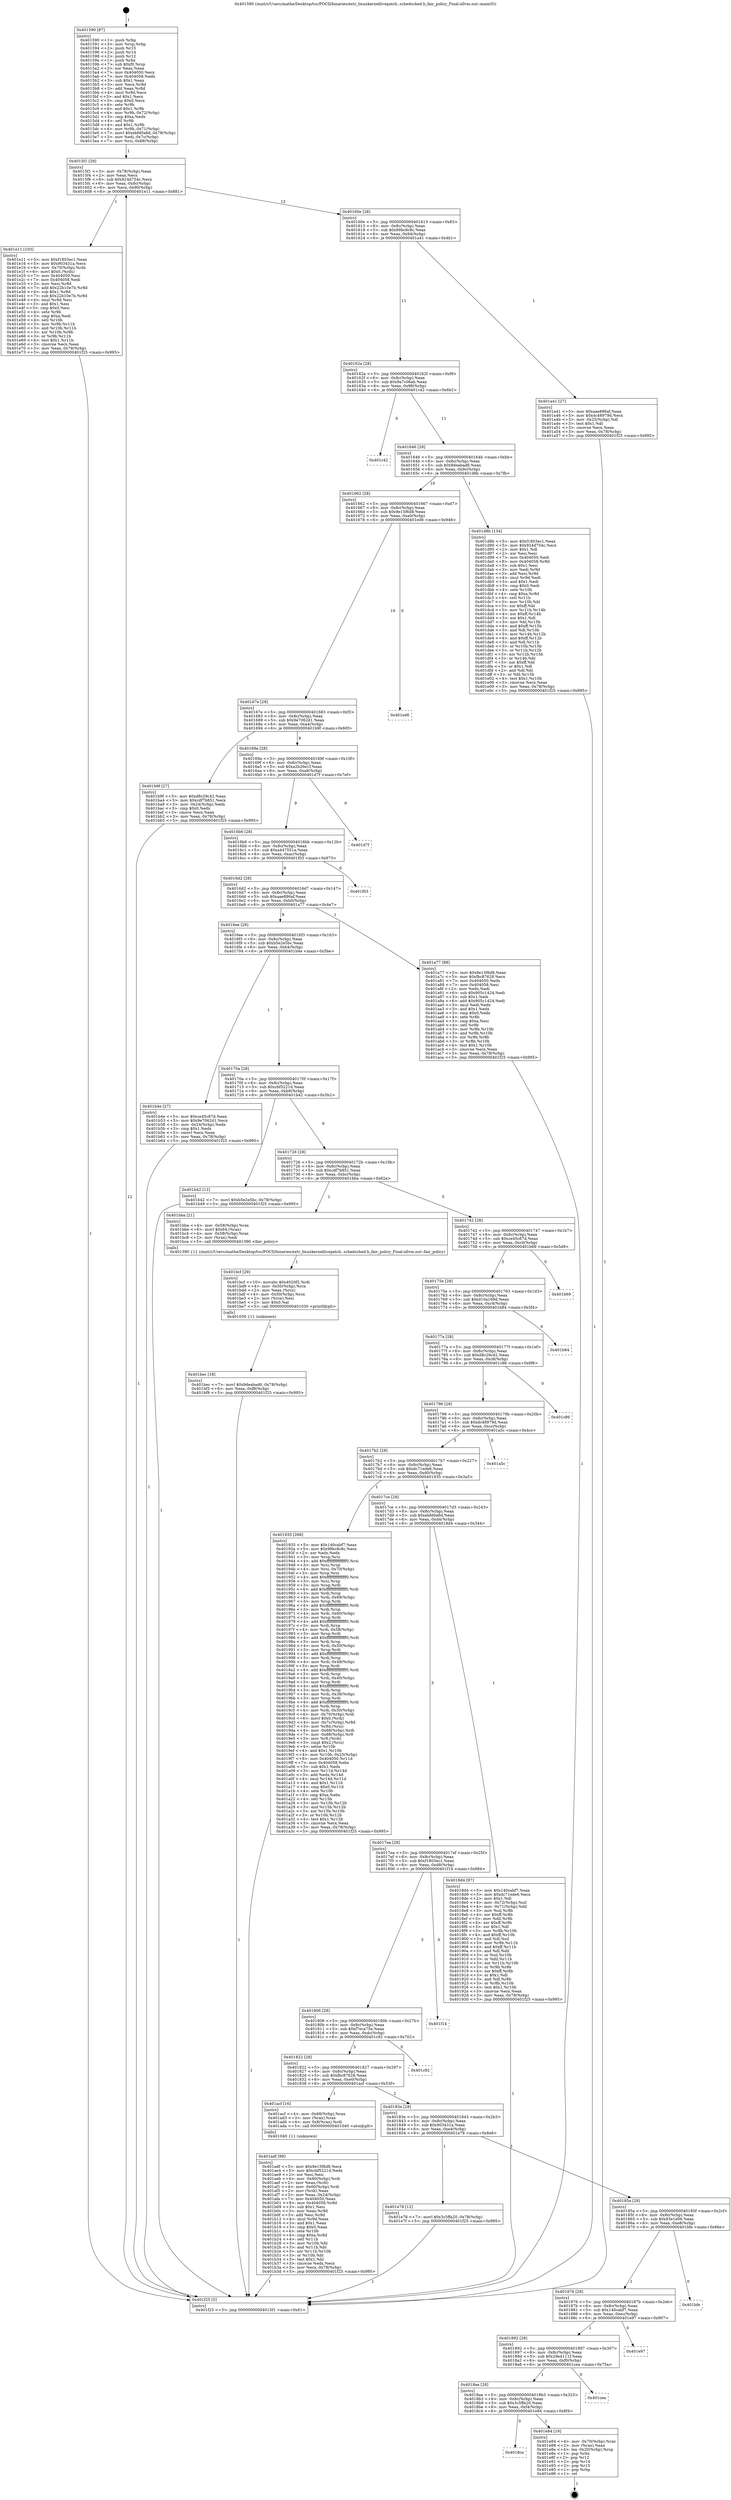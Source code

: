 digraph "0x401590" {
  label = "0x401590 (/mnt/c/Users/mathe/Desktop/tcc/POCII/binaries/extr_linuxkernellivepatch..schedsched.h_fair_policy_Final-ollvm.out::main(0))"
  labelloc = "t"
  node[shape=record]

  Entry [label="",width=0.3,height=0.3,shape=circle,fillcolor=black,style=filled]
  "0x4015f1" [label="{
     0x4015f1 [29]\l
     | [instrs]\l
     &nbsp;&nbsp;0x4015f1 \<+3\>: mov -0x78(%rbp),%eax\l
     &nbsp;&nbsp;0x4015f4 \<+2\>: mov %eax,%ecx\l
     &nbsp;&nbsp;0x4015f6 \<+6\>: sub $0x924d754c,%ecx\l
     &nbsp;&nbsp;0x4015fc \<+6\>: mov %eax,-0x8c(%rbp)\l
     &nbsp;&nbsp;0x401602 \<+6\>: mov %ecx,-0x90(%rbp)\l
     &nbsp;&nbsp;0x401608 \<+6\>: je 0000000000401e11 \<main+0x881\>\l
  }"]
  "0x401e11" [label="{
     0x401e11 [103]\l
     | [instrs]\l
     &nbsp;&nbsp;0x401e11 \<+5\>: mov $0xf1803ec1,%eax\l
     &nbsp;&nbsp;0x401e16 \<+5\>: mov $0x903431a,%ecx\l
     &nbsp;&nbsp;0x401e1b \<+4\>: mov -0x70(%rbp),%rdx\l
     &nbsp;&nbsp;0x401e1f \<+6\>: movl $0x0,(%rdx)\l
     &nbsp;&nbsp;0x401e25 \<+7\>: mov 0x404050,%esi\l
     &nbsp;&nbsp;0x401e2c \<+7\>: mov 0x404058,%edi\l
     &nbsp;&nbsp;0x401e33 \<+3\>: mov %esi,%r8d\l
     &nbsp;&nbsp;0x401e36 \<+7\>: add $0x22b10e7b,%r8d\l
     &nbsp;&nbsp;0x401e3d \<+4\>: sub $0x1,%r8d\l
     &nbsp;&nbsp;0x401e41 \<+7\>: sub $0x22b10e7b,%r8d\l
     &nbsp;&nbsp;0x401e48 \<+4\>: imul %r8d,%esi\l
     &nbsp;&nbsp;0x401e4c \<+3\>: and $0x1,%esi\l
     &nbsp;&nbsp;0x401e4f \<+3\>: cmp $0x0,%esi\l
     &nbsp;&nbsp;0x401e52 \<+4\>: sete %r9b\l
     &nbsp;&nbsp;0x401e56 \<+3\>: cmp $0xa,%edi\l
     &nbsp;&nbsp;0x401e59 \<+4\>: setl %r10b\l
     &nbsp;&nbsp;0x401e5d \<+3\>: mov %r9b,%r11b\l
     &nbsp;&nbsp;0x401e60 \<+3\>: and %r10b,%r11b\l
     &nbsp;&nbsp;0x401e63 \<+3\>: xor %r10b,%r9b\l
     &nbsp;&nbsp;0x401e66 \<+3\>: or %r9b,%r11b\l
     &nbsp;&nbsp;0x401e69 \<+4\>: test $0x1,%r11b\l
     &nbsp;&nbsp;0x401e6d \<+3\>: cmovne %ecx,%eax\l
     &nbsp;&nbsp;0x401e70 \<+3\>: mov %eax,-0x78(%rbp)\l
     &nbsp;&nbsp;0x401e73 \<+5\>: jmp 0000000000401f25 \<main+0x995\>\l
  }"]
  "0x40160e" [label="{
     0x40160e [28]\l
     | [instrs]\l
     &nbsp;&nbsp;0x40160e \<+5\>: jmp 0000000000401613 \<main+0x83\>\l
     &nbsp;&nbsp;0x401613 \<+6\>: mov -0x8c(%rbp),%eax\l
     &nbsp;&nbsp;0x401619 \<+5\>: sub $0x99bc8c8c,%eax\l
     &nbsp;&nbsp;0x40161e \<+6\>: mov %eax,-0x94(%rbp)\l
     &nbsp;&nbsp;0x401624 \<+6\>: je 0000000000401a41 \<main+0x4b1\>\l
  }"]
  Exit [label="",width=0.3,height=0.3,shape=circle,fillcolor=black,style=filled,peripheries=2]
  "0x401a41" [label="{
     0x401a41 [27]\l
     | [instrs]\l
     &nbsp;&nbsp;0x401a41 \<+5\>: mov $0xaae886af,%eax\l
     &nbsp;&nbsp;0x401a46 \<+5\>: mov $0xdc48979d,%ecx\l
     &nbsp;&nbsp;0x401a4b \<+3\>: mov -0x25(%rbp),%dl\l
     &nbsp;&nbsp;0x401a4e \<+3\>: test $0x1,%dl\l
     &nbsp;&nbsp;0x401a51 \<+3\>: cmovne %ecx,%eax\l
     &nbsp;&nbsp;0x401a54 \<+3\>: mov %eax,-0x78(%rbp)\l
     &nbsp;&nbsp;0x401a57 \<+5\>: jmp 0000000000401f25 \<main+0x995\>\l
  }"]
  "0x40162a" [label="{
     0x40162a [28]\l
     | [instrs]\l
     &nbsp;&nbsp;0x40162a \<+5\>: jmp 000000000040162f \<main+0x9f\>\l
     &nbsp;&nbsp;0x40162f \<+6\>: mov -0x8c(%rbp),%eax\l
     &nbsp;&nbsp;0x401635 \<+5\>: sub $0x9a7c06ab,%eax\l
     &nbsp;&nbsp;0x40163a \<+6\>: mov %eax,-0x98(%rbp)\l
     &nbsp;&nbsp;0x401640 \<+6\>: je 0000000000401c42 \<main+0x6b2\>\l
  }"]
  "0x4018ca" [label="{
     0x4018ca\l
  }", style=dashed]
  "0x401c42" [label="{
     0x401c42\l
  }", style=dashed]
  "0x401646" [label="{
     0x401646 [28]\l
     | [instrs]\l
     &nbsp;&nbsp;0x401646 \<+5\>: jmp 000000000040164b \<main+0xbb\>\l
     &nbsp;&nbsp;0x40164b \<+6\>: mov -0x8c(%rbp),%eax\l
     &nbsp;&nbsp;0x401651 \<+5\>: sub $0x9deabad6,%eax\l
     &nbsp;&nbsp;0x401656 \<+6\>: mov %eax,-0x9c(%rbp)\l
     &nbsp;&nbsp;0x40165c \<+6\>: je 0000000000401d8b \<main+0x7fb\>\l
  }"]
  "0x401e84" [label="{
     0x401e84 [19]\l
     | [instrs]\l
     &nbsp;&nbsp;0x401e84 \<+4\>: mov -0x70(%rbp),%rax\l
     &nbsp;&nbsp;0x401e88 \<+2\>: mov (%rax),%eax\l
     &nbsp;&nbsp;0x401e8a \<+4\>: lea -0x20(%rbp),%rsp\l
     &nbsp;&nbsp;0x401e8e \<+1\>: pop %rbx\l
     &nbsp;&nbsp;0x401e8f \<+2\>: pop %r12\l
     &nbsp;&nbsp;0x401e91 \<+2\>: pop %r14\l
     &nbsp;&nbsp;0x401e93 \<+2\>: pop %r15\l
     &nbsp;&nbsp;0x401e95 \<+1\>: pop %rbp\l
     &nbsp;&nbsp;0x401e96 \<+1\>: ret\l
  }"]
  "0x401d8b" [label="{
     0x401d8b [134]\l
     | [instrs]\l
     &nbsp;&nbsp;0x401d8b \<+5\>: mov $0xf1803ec1,%eax\l
     &nbsp;&nbsp;0x401d90 \<+5\>: mov $0x924d754c,%ecx\l
     &nbsp;&nbsp;0x401d95 \<+2\>: mov $0x1,%dl\l
     &nbsp;&nbsp;0x401d97 \<+2\>: xor %esi,%esi\l
     &nbsp;&nbsp;0x401d99 \<+7\>: mov 0x404050,%edi\l
     &nbsp;&nbsp;0x401da0 \<+8\>: mov 0x404058,%r8d\l
     &nbsp;&nbsp;0x401da8 \<+3\>: sub $0x1,%esi\l
     &nbsp;&nbsp;0x401dab \<+3\>: mov %edi,%r9d\l
     &nbsp;&nbsp;0x401dae \<+3\>: add %esi,%r9d\l
     &nbsp;&nbsp;0x401db1 \<+4\>: imul %r9d,%edi\l
     &nbsp;&nbsp;0x401db5 \<+3\>: and $0x1,%edi\l
     &nbsp;&nbsp;0x401db8 \<+3\>: cmp $0x0,%edi\l
     &nbsp;&nbsp;0x401dbb \<+4\>: sete %r10b\l
     &nbsp;&nbsp;0x401dbf \<+4\>: cmp $0xa,%r8d\l
     &nbsp;&nbsp;0x401dc3 \<+4\>: setl %r11b\l
     &nbsp;&nbsp;0x401dc7 \<+3\>: mov %r10b,%bl\l
     &nbsp;&nbsp;0x401dca \<+3\>: xor $0xff,%bl\l
     &nbsp;&nbsp;0x401dcd \<+3\>: mov %r11b,%r14b\l
     &nbsp;&nbsp;0x401dd0 \<+4\>: xor $0xff,%r14b\l
     &nbsp;&nbsp;0x401dd4 \<+3\>: xor $0x1,%dl\l
     &nbsp;&nbsp;0x401dd7 \<+3\>: mov %bl,%r15b\l
     &nbsp;&nbsp;0x401dda \<+4\>: and $0xff,%r15b\l
     &nbsp;&nbsp;0x401dde \<+3\>: and %dl,%r10b\l
     &nbsp;&nbsp;0x401de1 \<+3\>: mov %r14b,%r12b\l
     &nbsp;&nbsp;0x401de4 \<+4\>: and $0xff,%r12b\l
     &nbsp;&nbsp;0x401de8 \<+3\>: and %dl,%r11b\l
     &nbsp;&nbsp;0x401deb \<+3\>: or %r10b,%r15b\l
     &nbsp;&nbsp;0x401dee \<+3\>: or %r11b,%r12b\l
     &nbsp;&nbsp;0x401df1 \<+3\>: xor %r12b,%r15b\l
     &nbsp;&nbsp;0x401df4 \<+3\>: or %r14b,%bl\l
     &nbsp;&nbsp;0x401df7 \<+3\>: xor $0xff,%bl\l
     &nbsp;&nbsp;0x401dfa \<+3\>: or $0x1,%dl\l
     &nbsp;&nbsp;0x401dfd \<+2\>: and %dl,%bl\l
     &nbsp;&nbsp;0x401dff \<+3\>: or %bl,%r15b\l
     &nbsp;&nbsp;0x401e02 \<+4\>: test $0x1,%r15b\l
     &nbsp;&nbsp;0x401e06 \<+3\>: cmovne %ecx,%eax\l
     &nbsp;&nbsp;0x401e09 \<+3\>: mov %eax,-0x78(%rbp)\l
     &nbsp;&nbsp;0x401e0c \<+5\>: jmp 0000000000401f25 \<main+0x995\>\l
  }"]
  "0x401662" [label="{
     0x401662 [28]\l
     | [instrs]\l
     &nbsp;&nbsp;0x401662 \<+5\>: jmp 0000000000401667 \<main+0xd7\>\l
     &nbsp;&nbsp;0x401667 \<+6\>: mov -0x8c(%rbp),%eax\l
     &nbsp;&nbsp;0x40166d \<+5\>: sub $0x9e15f6d8,%eax\l
     &nbsp;&nbsp;0x401672 \<+6\>: mov %eax,-0xa0(%rbp)\l
     &nbsp;&nbsp;0x401678 \<+6\>: je 0000000000401ed6 \<main+0x946\>\l
  }"]
  "0x4018ae" [label="{
     0x4018ae [28]\l
     | [instrs]\l
     &nbsp;&nbsp;0x4018ae \<+5\>: jmp 00000000004018b3 \<main+0x323\>\l
     &nbsp;&nbsp;0x4018b3 \<+6\>: mov -0x8c(%rbp),%eax\l
     &nbsp;&nbsp;0x4018b9 \<+5\>: sub $0x3c5ffa20,%eax\l
     &nbsp;&nbsp;0x4018be \<+6\>: mov %eax,-0xf4(%rbp)\l
     &nbsp;&nbsp;0x4018c4 \<+6\>: je 0000000000401e84 \<main+0x8f4\>\l
  }"]
  "0x401ed6" [label="{
     0x401ed6\l
  }", style=dashed]
  "0x40167e" [label="{
     0x40167e [28]\l
     | [instrs]\l
     &nbsp;&nbsp;0x40167e \<+5\>: jmp 0000000000401683 \<main+0xf3\>\l
     &nbsp;&nbsp;0x401683 \<+6\>: mov -0x8c(%rbp),%eax\l
     &nbsp;&nbsp;0x401689 \<+5\>: sub $0x9e7062d1,%eax\l
     &nbsp;&nbsp;0x40168e \<+6\>: mov %eax,-0xa4(%rbp)\l
     &nbsp;&nbsp;0x401694 \<+6\>: je 0000000000401b9f \<main+0x60f\>\l
  }"]
  "0x401cea" [label="{
     0x401cea\l
  }", style=dashed]
  "0x401b9f" [label="{
     0x401b9f [27]\l
     | [instrs]\l
     &nbsp;&nbsp;0x401b9f \<+5\>: mov $0xd8c29c42,%eax\l
     &nbsp;&nbsp;0x401ba4 \<+5\>: mov $0xcdf7b851,%ecx\l
     &nbsp;&nbsp;0x401ba9 \<+3\>: mov -0x24(%rbp),%edx\l
     &nbsp;&nbsp;0x401bac \<+3\>: cmp $0x0,%edx\l
     &nbsp;&nbsp;0x401baf \<+3\>: cmove %ecx,%eax\l
     &nbsp;&nbsp;0x401bb2 \<+3\>: mov %eax,-0x78(%rbp)\l
     &nbsp;&nbsp;0x401bb5 \<+5\>: jmp 0000000000401f25 \<main+0x995\>\l
  }"]
  "0x40169a" [label="{
     0x40169a [28]\l
     | [instrs]\l
     &nbsp;&nbsp;0x40169a \<+5\>: jmp 000000000040169f \<main+0x10f\>\l
     &nbsp;&nbsp;0x40169f \<+6\>: mov -0x8c(%rbp),%eax\l
     &nbsp;&nbsp;0x4016a5 \<+5\>: sub $0xa2b26e1f,%eax\l
     &nbsp;&nbsp;0x4016aa \<+6\>: mov %eax,-0xa8(%rbp)\l
     &nbsp;&nbsp;0x4016b0 \<+6\>: je 0000000000401d7f \<main+0x7ef\>\l
  }"]
  "0x401892" [label="{
     0x401892 [28]\l
     | [instrs]\l
     &nbsp;&nbsp;0x401892 \<+5\>: jmp 0000000000401897 \<main+0x307\>\l
     &nbsp;&nbsp;0x401897 \<+6\>: mov -0x8c(%rbp),%eax\l
     &nbsp;&nbsp;0x40189d \<+5\>: sub $0x29e4111f,%eax\l
     &nbsp;&nbsp;0x4018a2 \<+6\>: mov %eax,-0xf0(%rbp)\l
     &nbsp;&nbsp;0x4018a8 \<+6\>: je 0000000000401cea \<main+0x75a\>\l
  }"]
  "0x401d7f" [label="{
     0x401d7f\l
  }", style=dashed]
  "0x4016b6" [label="{
     0x4016b6 [28]\l
     | [instrs]\l
     &nbsp;&nbsp;0x4016b6 \<+5\>: jmp 00000000004016bb \<main+0x12b\>\l
     &nbsp;&nbsp;0x4016bb \<+6\>: mov -0x8c(%rbp),%eax\l
     &nbsp;&nbsp;0x4016c1 \<+5\>: sub $0xa447551a,%eax\l
     &nbsp;&nbsp;0x4016c6 \<+6\>: mov %eax,-0xac(%rbp)\l
     &nbsp;&nbsp;0x4016cc \<+6\>: je 0000000000401f03 \<main+0x973\>\l
  }"]
  "0x401e97" [label="{
     0x401e97\l
  }", style=dashed]
  "0x401f03" [label="{
     0x401f03\l
  }", style=dashed]
  "0x4016d2" [label="{
     0x4016d2 [28]\l
     | [instrs]\l
     &nbsp;&nbsp;0x4016d2 \<+5\>: jmp 00000000004016d7 \<main+0x147\>\l
     &nbsp;&nbsp;0x4016d7 \<+6\>: mov -0x8c(%rbp),%eax\l
     &nbsp;&nbsp;0x4016dd \<+5\>: sub $0xaae886af,%eax\l
     &nbsp;&nbsp;0x4016e2 \<+6\>: mov %eax,-0xb0(%rbp)\l
     &nbsp;&nbsp;0x4016e8 \<+6\>: je 0000000000401a77 \<main+0x4e7\>\l
  }"]
  "0x401876" [label="{
     0x401876 [28]\l
     | [instrs]\l
     &nbsp;&nbsp;0x401876 \<+5\>: jmp 000000000040187b \<main+0x2eb\>\l
     &nbsp;&nbsp;0x40187b \<+6\>: mov -0x8c(%rbp),%eax\l
     &nbsp;&nbsp;0x401881 \<+5\>: sub $0x140cabf7,%eax\l
     &nbsp;&nbsp;0x401886 \<+6\>: mov %eax,-0xec(%rbp)\l
     &nbsp;&nbsp;0x40188c \<+6\>: je 0000000000401e97 \<main+0x907\>\l
  }"]
  "0x401a77" [label="{
     0x401a77 [88]\l
     | [instrs]\l
     &nbsp;&nbsp;0x401a77 \<+5\>: mov $0x9e15f6d8,%eax\l
     &nbsp;&nbsp;0x401a7c \<+5\>: mov $0xfbc87628,%ecx\l
     &nbsp;&nbsp;0x401a81 \<+7\>: mov 0x404050,%edx\l
     &nbsp;&nbsp;0x401a88 \<+7\>: mov 0x404058,%esi\l
     &nbsp;&nbsp;0x401a8f \<+2\>: mov %edx,%edi\l
     &nbsp;&nbsp;0x401a91 \<+6\>: sub $0x905c1424,%edi\l
     &nbsp;&nbsp;0x401a97 \<+3\>: sub $0x1,%edi\l
     &nbsp;&nbsp;0x401a9a \<+6\>: add $0x905c1424,%edi\l
     &nbsp;&nbsp;0x401aa0 \<+3\>: imul %edi,%edx\l
     &nbsp;&nbsp;0x401aa3 \<+3\>: and $0x1,%edx\l
     &nbsp;&nbsp;0x401aa6 \<+3\>: cmp $0x0,%edx\l
     &nbsp;&nbsp;0x401aa9 \<+4\>: sete %r8b\l
     &nbsp;&nbsp;0x401aad \<+3\>: cmp $0xa,%esi\l
     &nbsp;&nbsp;0x401ab0 \<+4\>: setl %r9b\l
     &nbsp;&nbsp;0x401ab4 \<+3\>: mov %r8b,%r10b\l
     &nbsp;&nbsp;0x401ab7 \<+3\>: and %r9b,%r10b\l
     &nbsp;&nbsp;0x401aba \<+3\>: xor %r9b,%r8b\l
     &nbsp;&nbsp;0x401abd \<+3\>: or %r8b,%r10b\l
     &nbsp;&nbsp;0x401ac0 \<+4\>: test $0x1,%r10b\l
     &nbsp;&nbsp;0x401ac4 \<+3\>: cmovne %ecx,%eax\l
     &nbsp;&nbsp;0x401ac7 \<+3\>: mov %eax,-0x78(%rbp)\l
     &nbsp;&nbsp;0x401aca \<+5\>: jmp 0000000000401f25 \<main+0x995\>\l
  }"]
  "0x4016ee" [label="{
     0x4016ee [28]\l
     | [instrs]\l
     &nbsp;&nbsp;0x4016ee \<+5\>: jmp 00000000004016f3 \<main+0x163\>\l
     &nbsp;&nbsp;0x4016f3 \<+6\>: mov -0x8c(%rbp),%eax\l
     &nbsp;&nbsp;0x4016f9 \<+5\>: sub $0xb5e2e5bc,%eax\l
     &nbsp;&nbsp;0x4016fe \<+6\>: mov %eax,-0xb4(%rbp)\l
     &nbsp;&nbsp;0x401704 \<+6\>: je 0000000000401b4e \<main+0x5be\>\l
  }"]
  "0x401bfe" [label="{
     0x401bfe\l
  }", style=dashed]
  "0x401b4e" [label="{
     0x401b4e [27]\l
     | [instrs]\l
     &nbsp;&nbsp;0x401b4e \<+5\>: mov $0xce45c87d,%eax\l
     &nbsp;&nbsp;0x401b53 \<+5\>: mov $0x9e7062d1,%ecx\l
     &nbsp;&nbsp;0x401b58 \<+3\>: mov -0x24(%rbp),%edx\l
     &nbsp;&nbsp;0x401b5b \<+3\>: cmp $0x1,%edx\l
     &nbsp;&nbsp;0x401b5e \<+3\>: cmovl %ecx,%eax\l
     &nbsp;&nbsp;0x401b61 \<+3\>: mov %eax,-0x78(%rbp)\l
     &nbsp;&nbsp;0x401b64 \<+5\>: jmp 0000000000401f25 \<main+0x995\>\l
  }"]
  "0x40170a" [label="{
     0x40170a [28]\l
     | [instrs]\l
     &nbsp;&nbsp;0x40170a \<+5\>: jmp 000000000040170f \<main+0x17f\>\l
     &nbsp;&nbsp;0x40170f \<+6\>: mov -0x8c(%rbp),%eax\l
     &nbsp;&nbsp;0x401715 \<+5\>: sub $0xcbf5221d,%eax\l
     &nbsp;&nbsp;0x40171a \<+6\>: mov %eax,-0xb8(%rbp)\l
     &nbsp;&nbsp;0x401720 \<+6\>: je 0000000000401b42 \<main+0x5b2\>\l
  }"]
  "0x40185a" [label="{
     0x40185a [28]\l
     | [instrs]\l
     &nbsp;&nbsp;0x40185a \<+5\>: jmp 000000000040185f \<main+0x2cf\>\l
     &nbsp;&nbsp;0x40185f \<+6\>: mov -0x8c(%rbp),%eax\l
     &nbsp;&nbsp;0x401865 \<+5\>: sub $0x93e1e06,%eax\l
     &nbsp;&nbsp;0x40186a \<+6\>: mov %eax,-0xe8(%rbp)\l
     &nbsp;&nbsp;0x401870 \<+6\>: je 0000000000401bfe \<main+0x66e\>\l
  }"]
  "0x401b42" [label="{
     0x401b42 [12]\l
     | [instrs]\l
     &nbsp;&nbsp;0x401b42 \<+7\>: movl $0xb5e2e5bc,-0x78(%rbp)\l
     &nbsp;&nbsp;0x401b49 \<+5\>: jmp 0000000000401f25 \<main+0x995\>\l
  }"]
  "0x401726" [label="{
     0x401726 [28]\l
     | [instrs]\l
     &nbsp;&nbsp;0x401726 \<+5\>: jmp 000000000040172b \<main+0x19b\>\l
     &nbsp;&nbsp;0x40172b \<+6\>: mov -0x8c(%rbp),%eax\l
     &nbsp;&nbsp;0x401731 \<+5\>: sub $0xcdf7b851,%eax\l
     &nbsp;&nbsp;0x401736 \<+6\>: mov %eax,-0xbc(%rbp)\l
     &nbsp;&nbsp;0x40173c \<+6\>: je 0000000000401bba \<main+0x62a\>\l
  }"]
  "0x401e78" [label="{
     0x401e78 [12]\l
     | [instrs]\l
     &nbsp;&nbsp;0x401e78 \<+7\>: movl $0x3c5ffa20,-0x78(%rbp)\l
     &nbsp;&nbsp;0x401e7f \<+5\>: jmp 0000000000401f25 \<main+0x995\>\l
  }"]
  "0x401bba" [label="{
     0x401bba [21]\l
     | [instrs]\l
     &nbsp;&nbsp;0x401bba \<+4\>: mov -0x58(%rbp),%rax\l
     &nbsp;&nbsp;0x401bbe \<+6\>: movl $0x64,(%rax)\l
     &nbsp;&nbsp;0x401bc4 \<+4\>: mov -0x58(%rbp),%rax\l
     &nbsp;&nbsp;0x401bc8 \<+2\>: mov (%rax),%edi\l
     &nbsp;&nbsp;0x401bca \<+5\>: call 0000000000401390 \<fair_policy\>\l
     | [calls]\l
     &nbsp;&nbsp;0x401390 \{1\} (/mnt/c/Users/mathe/Desktop/tcc/POCII/binaries/extr_linuxkernellivepatch..schedsched.h_fair_policy_Final-ollvm.out::fair_policy)\l
  }"]
  "0x401742" [label="{
     0x401742 [28]\l
     | [instrs]\l
     &nbsp;&nbsp;0x401742 \<+5\>: jmp 0000000000401747 \<main+0x1b7\>\l
     &nbsp;&nbsp;0x401747 \<+6\>: mov -0x8c(%rbp),%eax\l
     &nbsp;&nbsp;0x40174d \<+5\>: sub $0xce45c87d,%eax\l
     &nbsp;&nbsp;0x401752 \<+6\>: mov %eax,-0xc0(%rbp)\l
     &nbsp;&nbsp;0x401758 \<+6\>: je 0000000000401b69 \<main+0x5d9\>\l
  }"]
  "0x401bec" [label="{
     0x401bec [18]\l
     | [instrs]\l
     &nbsp;&nbsp;0x401bec \<+7\>: movl $0x9deabad6,-0x78(%rbp)\l
     &nbsp;&nbsp;0x401bf3 \<+6\>: mov %eax,-0xf8(%rbp)\l
     &nbsp;&nbsp;0x401bf9 \<+5\>: jmp 0000000000401f25 \<main+0x995\>\l
  }"]
  "0x401b69" [label="{
     0x401b69\l
  }", style=dashed]
  "0x40175e" [label="{
     0x40175e [28]\l
     | [instrs]\l
     &nbsp;&nbsp;0x40175e \<+5\>: jmp 0000000000401763 \<main+0x1d3\>\l
     &nbsp;&nbsp;0x401763 \<+6\>: mov -0x8c(%rbp),%eax\l
     &nbsp;&nbsp;0x401769 \<+5\>: sub $0xd10a169d,%eax\l
     &nbsp;&nbsp;0x40176e \<+6\>: mov %eax,-0xc4(%rbp)\l
     &nbsp;&nbsp;0x401774 \<+6\>: je 0000000000401b84 \<main+0x5f4\>\l
  }"]
  "0x401bcf" [label="{
     0x401bcf [29]\l
     | [instrs]\l
     &nbsp;&nbsp;0x401bcf \<+10\>: movabs $0x4020f2,%rdi\l
     &nbsp;&nbsp;0x401bd9 \<+4\>: mov -0x50(%rbp),%rcx\l
     &nbsp;&nbsp;0x401bdd \<+2\>: mov %eax,(%rcx)\l
     &nbsp;&nbsp;0x401bdf \<+4\>: mov -0x50(%rbp),%rcx\l
     &nbsp;&nbsp;0x401be3 \<+2\>: mov (%rcx),%esi\l
     &nbsp;&nbsp;0x401be5 \<+2\>: mov $0x0,%al\l
     &nbsp;&nbsp;0x401be7 \<+5\>: call 0000000000401030 \<printf@plt\>\l
     | [calls]\l
     &nbsp;&nbsp;0x401030 \{1\} (unknown)\l
  }"]
  "0x401b84" [label="{
     0x401b84\l
  }", style=dashed]
  "0x40177a" [label="{
     0x40177a [28]\l
     | [instrs]\l
     &nbsp;&nbsp;0x40177a \<+5\>: jmp 000000000040177f \<main+0x1ef\>\l
     &nbsp;&nbsp;0x40177f \<+6\>: mov -0x8c(%rbp),%eax\l
     &nbsp;&nbsp;0x401785 \<+5\>: sub $0xd8c29c42,%eax\l
     &nbsp;&nbsp;0x40178a \<+6\>: mov %eax,-0xc8(%rbp)\l
     &nbsp;&nbsp;0x401790 \<+6\>: je 0000000000401c86 \<main+0x6f6\>\l
  }"]
  "0x401adf" [label="{
     0x401adf [99]\l
     | [instrs]\l
     &nbsp;&nbsp;0x401adf \<+5\>: mov $0x9e15f6d8,%ecx\l
     &nbsp;&nbsp;0x401ae4 \<+5\>: mov $0xcbf5221d,%edx\l
     &nbsp;&nbsp;0x401ae9 \<+2\>: xor %esi,%esi\l
     &nbsp;&nbsp;0x401aeb \<+4\>: mov -0x60(%rbp),%rdi\l
     &nbsp;&nbsp;0x401aef \<+2\>: mov %eax,(%rdi)\l
     &nbsp;&nbsp;0x401af1 \<+4\>: mov -0x60(%rbp),%rdi\l
     &nbsp;&nbsp;0x401af5 \<+2\>: mov (%rdi),%eax\l
     &nbsp;&nbsp;0x401af7 \<+3\>: mov %eax,-0x24(%rbp)\l
     &nbsp;&nbsp;0x401afa \<+7\>: mov 0x404050,%eax\l
     &nbsp;&nbsp;0x401b01 \<+8\>: mov 0x404058,%r8d\l
     &nbsp;&nbsp;0x401b09 \<+3\>: sub $0x1,%esi\l
     &nbsp;&nbsp;0x401b0c \<+3\>: mov %eax,%r9d\l
     &nbsp;&nbsp;0x401b0f \<+3\>: add %esi,%r9d\l
     &nbsp;&nbsp;0x401b12 \<+4\>: imul %r9d,%eax\l
     &nbsp;&nbsp;0x401b16 \<+3\>: and $0x1,%eax\l
     &nbsp;&nbsp;0x401b19 \<+3\>: cmp $0x0,%eax\l
     &nbsp;&nbsp;0x401b1c \<+4\>: sete %r10b\l
     &nbsp;&nbsp;0x401b20 \<+4\>: cmp $0xa,%r8d\l
     &nbsp;&nbsp;0x401b24 \<+4\>: setl %r11b\l
     &nbsp;&nbsp;0x401b28 \<+3\>: mov %r10b,%bl\l
     &nbsp;&nbsp;0x401b2b \<+3\>: and %r11b,%bl\l
     &nbsp;&nbsp;0x401b2e \<+3\>: xor %r11b,%r10b\l
     &nbsp;&nbsp;0x401b31 \<+3\>: or %r10b,%bl\l
     &nbsp;&nbsp;0x401b34 \<+3\>: test $0x1,%bl\l
     &nbsp;&nbsp;0x401b37 \<+3\>: cmovne %edx,%ecx\l
     &nbsp;&nbsp;0x401b3a \<+3\>: mov %ecx,-0x78(%rbp)\l
     &nbsp;&nbsp;0x401b3d \<+5\>: jmp 0000000000401f25 \<main+0x995\>\l
  }"]
  "0x401c86" [label="{
     0x401c86\l
  }", style=dashed]
  "0x401796" [label="{
     0x401796 [28]\l
     | [instrs]\l
     &nbsp;&nbsp;0x401796 \<+5\>: jmp 000000000040179b \<main+0x20b\>\l
     &nbsp;&nbsp;0x40179b \<+6\>: mov -0x8c(%rbp),%eax\l
     &nbsp;&nbsp;0x4017a1 \<+5\>: sub $0xdc48979d,%eax\l
     &nbsp;&nbsp;0x4017a6 \<+6\>: mov %eax,-0xcc(%rbp)\l
     &nbsp;&nbsp;0x4017ac \<+6\>: je 0000000000401a5c \<main+0x4cc\>\l
  }"]
  "0x40183e" [label="{
     0x40183e [28]\l
     | [instrs]\l
     &nbsp;&nbsp;0x40183e \<+5\>: jmp 0000000000401843 \<main+0x2b3\>\l
     &nbsp;&nbsp;0x401843 \<+6\>: mov -0x8c(%rbp),%eax\l
     &nbsp;&nbsp;0x401849 \<+5\>: sub $0x903431a,%eax\l
     &nbsp;&nbsp;0x40184e \<+6\>: mov %eax,-0xe4(%rbp)\l
     &nbsp;&nbsp;0x401854 \<+6\>: je 0000000000401e78 \<main+0x8e8\>\l
  }"]
  "0x401a5c" [label="{
     0x401a5c\l
  }", style=dashed]
  "0x4017b2" [label="{
     0x4017b2 [28]\l
     | [instrs]\l
     &nbsp;&nbsp;0x4017b2 \<+5\>: jmp 00000000004017b7 \<main+0x227\>\l
     &nbsp;&nbsp;0x4017b7 \<+6\>: mov -0x8c(%rbp),%eax\l
     &nbsp;&nbsp;0x4017bd \<+5\>: sub $0xdc71ede6,%eax\l
     &nbsp;&nbsp;0x4017c2 \<+6\>: mov %eax,-0xd0(%rbp)\l
     &nbsp;&nbsp;0x4017c8 \<+6\>: je 0000000000401935 \<main+0x3a5\>\l
  }"]
  "0x401acf" [label="{
     0x401acf [16]\l
     | [instrs]\l
     &nbsp;&nbsp;0x401acf \<+4\>: mov -0x68(%rbp),%rax\l
     &nbsp;&nbsp;0x401ad3 \<+3\>: mov (%rax),%rax\l
     &nbsp;&nbsp;0x401ad6 \<+4\>: mov 0x8(%rax),%rdi\l
     &nbsp;&nbsp;0x401ada \<+5\>: call 0000000000401040 \<atoi@plt\>\l
     | [calls]\l
     &nbsp;&nbsp;0x401040 \{1\} (unknown)\l
  }"]
  "0x401935" [label="{
     0x401935 [268]\l
     | [instrs]\l
     &nbsp;&nbsp;0x401935 \<+5\>: mov $0x140cabf7,%eax\l
     &nbsp;&nbsp;0x40193a \<+5\>: mov $0x99bc8c8c,%ecx\l
     &nbsp;&nbsp;0x40193f \<+2\>: xor %edx,%edx\l
     &nbsp;&nbsp;0x401941 \<+3\>: mov %rsp,%rsi\l
     &nbsp;&nbsp;0x401944 \<+4\>: add $0xfffffffffffffff0,%rsi\l
     &nbsp;&nbsp;0x401948 \<+3\>: mov %rsi,%rsp\l
     &nbsp;&nbsp;0x40194b \<+4\>: mov %rsi,-0x70(%rbp)\l
     &nbsp;&nbsp;0x40194f \<+3\>: mov %rsp,%rsi\l
     &nbsp;&nbsp;0x401952 \<+4\>: add $0xfffffffffffffff0,%rsi\l
     &nbsp;&nbsp;0x401956 \<+3\>: mov %rsi,%rsp\l
     &nbsp;&nbsp;0x401959 \<+3\>: mov %rsp,%rdi\l
     &nbsp;&nbsp;0x40195c \<+4\>: add $0xfffffffffffffff0,%rdi\l
     &nbsp;&nbsp;0x401960 \<+3\>: mov %rdi,%rsp\l
     &nbsp;&nbsp;0x401963 \<+4\>: mov %rdi,-0x68(%rbp)\l
     &nbsp;&nbsp;0x401967 \<+3\>: mov %rsp,%rdi\l
     &nbsp;&nbsp;0x40196a \<+4\>: add $0xfffffffffffffff0,%rdi\l
     &nbsp;&nbsp;0x40196e \<+3\>: mov %rdi,%rsp\l
     &nbsp;&nbsp;0x401971 \<+4\>: mov %rdi,-0x60(%rbp)\l
     &nbsp;&nbsp;0x401975 \<+3\>: mov %rsp,%rdi\l
     &nbsp;&nbsp;0x401978 \<+4\>: add $0xfffffffffffffff0,%rdi\l
     &nbsp;&nbsp;0x40197c \<+3\>: mov %rdi,%rsp\l
     &nbsp;&nbsp;0x40197f \<+4\>: mov %rdi,-0x58(%rbp)\l
     &nbsp;&nbsp;0x401983 \<+3\>: mov %rsp,%rdi\l
     &nbsp;&nbsp;0x401986 \<+4\>: add $0xfffffffffffffff0,%rdi\l
     &nbsp;&nbsp;0x40198a \<+3\>: mov %rdi,%rsp\l
     &nbsp;&nbsp;0x40198d \<+4\>: mov %rdi,-0x50(%rbp)\l
     &nbsp;&nbsp;0x401991 \<+3\>: mov %rsp,%rdi\l
     &nbsp;&nbsp;0x401994 \<+4\>: add $0xfffffffffffffff0,%rdi\l
     &nbsp;&nbsp;0x401998 \<+3\>: mov %rdi,%rsp\l
     &nbsp;&nbsp;0x40199b \<+4\>: mov %rdi,-0x48(%rbp)\l
     &nbsp;&nbsp;0x40199f \<+3\>: mov %rsp,%rdi\l
     &nbsp;&nbsp;0x4019a2 \<+4\>: add $0xfffffffffffffff0,%rdi\l
     &nbsp;&nbsp;0x4019a6 \<+3\>: mov %rdi,%rsp\l
     &nbsp;&nbsp;0x4019a9 \<+4\>: mov %rdi,-0x40(%rbp)\l
     &nbsp;&nbsp;0x4019ad \<+3\>: mov %rsp,%rdi\l
     &nbsp;&nbsp;0x4019b0 \<+4\>: add $0xfffffffffffffff0,%rdi\l
     &nbsp;&nbsp;0x4019b4 \<+3\>: mov %rdi,%rsp\l
     &nbsp;&nbsp;0x4019b7 \<+4\>: mov %rdi,-0x38(%rbp)\l
     &nbsp;&nbsp;0x4019bb \<+3\>: mov %rsp,%rdi\l
     &nbsp;&nbsp;0x4019be \<+4\>: add $0xfffffffffffffff0,%rdi\l
     &nbsp;&nbsp;0x4019c2 \<+3\>: mov %rdi,%rsp\l
     &nbsp;&nbsp;0x4019c5 \<+4\>: mov %rdi,-0x30(%rbp)\l
     &nbsp;&nbsp;0x4019c9 \<+4\>: mov -0x70(%rbp),%rdi\l
     &nbsp;&nbsp;0x4019cd \<+6\>: movl $0x0,(%rdi)\l
     &nbsp;&nbsp;0x4019d3 \<+4\>: mov -0x7c(%rbp),%r8d\l
     &nbsp;&nbsp;0x4019d7 \<+3\>: mov %r8d,(%rsi)\l
     &nbsp;&nbsp;0x4019da \<+4\>: mov -0x68(%rbp),%rdi\l
     &nbsp;&nbsp;0x4019de \<+7\>: mov -0x88(%rbp),%r9\l
     &nbsp;&nbsp;0x4019e5 \<+3\>: mov %r9,(%rdi)\l
     &nbsp;&nbsp;0x4019e8 \<+3\>: cmpl $0x2,(%rsi)\l
     &nbsp;&nbsp;0x4019eb \<+4\>: setne %r10b\l
     &nbsp;&nbsp;0x4019ef \<+4\>: and $0x1,%r10b\l
     &nbsp;&nbsp;0x4019f3 \<+4\>: mov %r10b,-0x25(%rbp)\l
     &nbsp;&nbsp;0x4019f7 \<+8\>: mov 0x404050,%r11d\l
     &nbsp;&nbsp;0x4019ff \<+7\>: mov 0x404058,%ebx\l
     &nbsp;&nbsp;0x401a06 \<+3\>: sub $0x1,%edx\l
     &nbsp;&nbsp;0x401a09 \<+3\>: mov %r11d,%r14d\l
     &nbsp;&nbsp;0x401a0c \<+3\>: add %edx,%r14d\l
     &nbsp;&nbsp;0x401a0f \<+4\>: imul %r14d,%r11d\l
     &nbsp;&nbsp;0x401a13 \<+4\>: and $0x1,%r11d\l
     &nbsp;&nbsp;0x401a17 \<+4\>: cmp $0x0,%r11d\l
     &nbsp;&nbsp;0x401a1b \<+4\>: sete %r10b\l
     &nbsp;&nbsp;0x401a1f \<+3\>: cmp $0xa,%ebx\l
     &nbsp;&nbsp;0x401a22 \<+4\>: setl %r15b\l
     &nbsp;&nbsp;0x401a26 \<+3\>: mov %r10b,%r12b\l
     &nbsp;&nbsp;0x401a29 \<+3\>: and %r15b,%r12b\l
     &nbsp;&nbsp;0x401a2c \<+3\>: xor %r15b,%r10b\l
     &nbsp;&nbsp;0x401a2f \<+3\>: or %r10b,%r12b\l
     &nbsp;&nbsp;0x401a32 \<+4\>: test $0x1,%r12b\l
     &nbsp;&nbsp;0x401a36 \<+3\>: cmovne %ecx,%eax\l
     &nbsp;&nbsp;0x401a39 \<+3\>: mov %eax,-0x78(%rbp)\l
     &nbsp;&nbsp;0x401a3c \<+5\>: jmp 0000000000401f25 \<main+0x995\>\l
  }"]
  "0x4017ce" [label="{
     0x4017ce [28]\l
     | [instrs]\l
     &nbsp;&nbsp;0x4017ce \<+5\>: jmp 00000000004017d3 \<main+0x243\>\l
     &nbsp;&nbsp;0x4017d3 \<+6\>: mov -0x8c(%rbp),%eax\l
     &nbsp;&nbsp;0x4017d9 \<+5\>: sub $0xebfd0a6d,%eax\l
     &nbsp;&nbsp;0x4017de \<+6\>: mov %eax,-0xd4(%rbp)\l
     &nbsp;&nbsp;0x4017e4 \<+6\>: je 00000000004018d4 \<main+0x344\>\l
  }"]
  "0x401822" [label="{
     0x401822 [28]\l
     | [instrs]\l
     &nbsp;&nbsp;0x401822 \<+5\>: jmp 0000000000401827 \<main+0x297\>\l
     &nbsp;&nbsp;0x401827 \<+6\>: mov -0x8c(%rbp),%eax\l
     &nbsp;&nbsp;0x40182d \<+5\>: sub $0xfbc87628,%eax\l
     &nbsp;&nbsp;0x401832 \<+6\>: mov %eax,-0xe0(%rbp)\l
     &nbsp;&nbsp;0x401838 \<+6\>: je 0000000000401acf \<main+0x53f\>\l
  }"]
  "0x4018d4" [label="{
     0x4018d4 [97]\l
     | [instrs]\l
     &nbsp;&nbsp;0x4018d4 \<+5\>: mov $0x140cabf7,%eax\l
     &nbsp;&nbsp;0x4018d9 \<+5\>: mov $0xdc71ede6,%ecx\l
     &nbsp;&nbsp;0x4018de \<+2\>: mov $0x1,%dl\l
     &nbsp;&nbsp;0x4018e0 \<+4\>: mov -0x72(%rbp),%sil\l
     &nbsp;&nbsp;0x4018e4 \<+4\>: mov -0x71(%rbp),%dil\l
     &nbsp;&nbsp;0x4018e8 \<+3\>: mov %sil,%r8b\l
     &nbsp;&nbsp;0x4018eb \<+4\>: xor $0xff,%r8b\l
     &nbsp;&nbsp;0x4018ef \<+3\>: mov %dil,%r9b\l
     &nbsp;&nbsp;0x4018f2 \<+4\>: xor $0xff,%r9b\l
     &nbsp;&nbsp;0x4018f6 \<+3\>: xor $0x1,%dl\l
     &nbsp;&nbsp;0x4018f9 \<+3\>: mov %r8b,%r10b\l
     &nbsp;&nbsp;0x4018fc \<+4\>: and $0xff,%r10b\l
     &nbsp;&nbsp;0x401900 \<+3\>: and %dl,%sil\l
     &nbsp;&nbsp;0x401903 \<+3\>: mov %r9b,%r11b\l
     &nbsp;&nbsp;0x401906 \<+4\>: and $0xff,%r11b\l
     &nbsp;&nbsp;0x40190a \<+3\>: and %dl,%dil\l
     &nbsp;&nbsp;0x40190d \<+3\>: or %sil,%r10b\l
     &nbsp;&nbsp;0x401910 \<+3\>: or %dil,%r11b\l
     &nbsp;&nbsp;0x401913 \<+3\>: xor %r11b,%r10b\l
     &nbsp;&nbsp;0x401916 \<+3\>: or %r9b,%r8b\l
     &nbsp;&nbsp;0x401919 \<+4\>: xor $0xff,%r8b\l
     &nbsp;&nbsp;0x40191d \<+3\>: or $0x1,%dl\l
     &nbsp;&nbsp;0x401920 \<+3\>: and %dl,%r8b\l
     &nbsp;&nbsp;0x401923 \<+3\>: or %r8b,%r10b\l
     &nbsp;&nbsp;0x401926 \<+4\>: test $0x1,%r10b\l
     &nbsp;&nbsp;0x40192a \<+3\>: cmovne %ecx,%eax\l
     &nbsp;&nbsp;0x40192d \<+3\>: mov %eax,-0x78(%rbp)\l
     &nbsp;&nbsp;0x401930 \<+5\>: jmp 0000000000401f25 \<main+0x995\>\l
  }"]
  "0x4017ea" [label="{
     0x4017ea [28]\l
     | [instrs]\l
     &nbsp;&nbsp;0x4017ea \<+5\>: jmp 00000000004017ef \<main+0x25f\>\l
     &nbsp;&nbsp;0x4017ef \<+6\>: mov -0x8c(%rbp),%eax\l
     &nbsp;&nbsp;0x4017f5 \<+5\>: sub $0xf1803ec1,%eax\l
     &nbsp;&nbsp;0x4017fa \<+6\>: mov %eax,-0xd8(%rbp)\l
     &nbsp;&nbsp;0x401800 \<+6\>: je 0000000000401f14 \<main+0x984\>\l
  }"]
  "0x401f25" [label="{
     0x401f25 [5]\l
     | [instrs]\l
     &nbsp;&nbsp;0x401f25 \<+5\>: jmp 00000000004015f1 \<main+0x61\>\l
  }"]
  "0x401590" [label="{
     0x401590 [97]\l
     | [instrs]\l
     &nbsp;&nbsp;0x401590 \<+1\>: push %rbp\l
     &nbsp;&nbsp;0x401591 \<+3\>: mov %rsp,%rbp\l
     &nbsp;&nbsp;0x401594 \<+2\>: push %r15\l
     &nbsp;&nbsp;0x401596 \<+2\>: push %r14\l
     &nbsp;&nbsp;0x401598 \<+2\>: push %r12\l
     &nbsp;&nbsp;0x40159a \<+1\>: push %rbx\l
     &nbsp;&nbsp;0x40159b \<+7\>: sub $0xf0,%rsp\l
     &nbsp;&nbsp;0x4015a2 \<+2\>: xor %eax,%eax\l
     &nbsp;&nbsp;0x4015a4 \<+7\>: mov 0x404050,%ecx\l
     &nbsp;&nbsp;0x4015ab \<+7\>: mov 0x404058,%edx\l
     &nbsp;&nbsp;0x4015b2 \<+3\>: sub $0x1,%eax\l
     &nbsp;&nbsp;0x4015b5 \<+3\>: mov %ecx,%r8d\l
     &nbsp;&nbsp;0x4015b8 \<+3\>: add %eax,%r8d\l
     &nbsp;&nbsp;0x4015bb \<+4\>: imul %r8d,%ecx\l
     &nbsp;&nbsp;0x4015bf \<+3\>: and $0x1,%ecx\l
     &nbsp;&nbsp;0x4015c2 \<+3\>: cmp $0x0,%ecx\l
     &nbsp;&nbsp;0x4015c5 \<+4\>: sete %r9b\l
     &nbsp;&nbsp;0x4015c9 \<+4\>: and $0x1,%r9b\l
     &nbsp;&nbsp;0x4015cd \<+4\>: mov %r9b,-0x72(%rbp)\l
     &nbsp;&nbsp;0x4015d1 \<+3\>: cmp $0xa,%edx\l
     &nbsp;&nbsp;0x4015d4 \<+4\>: setl %r9b\l
     &nbsp;&nbsp;0x4015d8 \<+4\>: and $0x1,%r9b\l
     &nbsp;&nbsp;0x4015dc \<+4\>: mov %r9b,-0x71(%rbp)\l
     &nbsp;&nbsp;0x4015e0 \<+7\>: movl $0xebfd0a6d,-0x78(%rbp)\l
     &nbsp;&nbsp;0x4015e7 \<+3\>: mov %edi,-0x7c(%rbp)\l
     &nbsp;&nbsp;0x4015ea \<+7\>: mov %rsi,-0x88(%rbp)\l
  }"]
  "0x401c92" [label="{
     0x401c92\l
  }", style=dashed]
  "0x401806" [label="{
     0x401806 [28]\l
     | [instrs]\l
     &nbsp;&nbsp;0x401806 \<+5\>: jmp 000000000040180b \<main+0x27b\>\l
     &nbsp;&nbsp;0x40180b \<+6\>: mov -0x8c(%rbp),%eax\l
     &nbsp;&nbsp;0x401811 \<+5\>: sub $0xf7eca75e,%eax\l
     &nbsp;&nbsp;0x401816 \<+6\>: mov %eax,-0xdc(%rbp)\l
     &nbsp;&nbsp;0x40181c \<+6\>: je 0000000000401c92 \<main+0x702\>\l
  }"]
  "0x401f14" [label="{
     0x401f14\l
  }", style=dashed]
  Entry -> "0x401590" [label=" 1"]
  "0x4015f1" -> "0x401e11" [label=" 1"]
  "0x4015f1" -> "0x40160e" [label=" 12"]
  "0x401e84" -> Exit [label=" 1"]
  "0x40160e" -> "0x401a41" [label=" 1"]
  "0x40160e" -> "0x40162a" [label=" 11"]
  "0x4018ae" -> "0x4018ca" [label=" 0"]
  "0x40162a" -> "0x401c42" [label=" 0"]
  "0x40162a" -> "0x401646" [label=" 11"]
  "0x4018ae" -> "0x401e84" [label=" 1"]
  "0x401646" -> "0x401d8b" [label=" 1"]
  "0x401646" -> "0x401662" [label=" 10"]
  "0x401892" -> "0x4018ae" [label=" 1"]
  "0x401662" -> "0x401ed6" [label=" 0"]
  "0x401662" -> "0x40167e" [label=" 10"]
  "0x401892" -> "0x401cea" [label=" 0"]
  "0x40167e" -> "0x401b9f" [label=" 1"]
  "0x40167e" -> "0x40169a" [label=" 9"]
  "0x401876" -> "0x401892" [label=" 1"]
  "0x40169a" -> "0x401d7f" [label=" 0"]
  "0x40169a" -> "0x4016b6" [label=" 9"]
  "0x401876" -> "0x401e97" [label=" 0"]
  "0x4016b6" -> "0x401f03" [label=" 0"]
  "0x4016b6" -> "0x4016d2" [label=" 9"]
  "0x40185a" -> "0x401876" [label=" 1"]
  "0x4016d2" -> "0x401a77" [label=" 1"]
  "0x4016d2" -> "0x4016ee" [label=" 8"]
  "0x40185a" -> "0x401bfe" [label=" 0"]
  "0x4016ee" -> "0x401b4e" [label=" 1"]
  "0x4016ee" -> "0x40170a" [label=" 7"]
  "0x401e78" -> "0x401f25" [label=" 1"]
  "0x40170a" -> "0x401b42" [label=" 1"]
  "0x40170a" -> "0x401726" [label=" 6"]
  "0x40183e" -> "0x40185a" [label=" 1"]
  "0x401726" -> "0x401bba" [label=" 1"]
  "0x401726" -> "0x401742" [label=" 5"]
  "0x40183e" -> "0x401e78" [label=" 1"]
  "0x401742" -> "0x401b69" [label=" 0"]
  "0x401742" -> "0x40175e" [label=" 5"]
  "0x401e11" -> "0x401f25" [label=" 1"]
  "0x40175e" -> "0x401b84" [label=" 0"]
  "0x40175e" -> "0x40177a" [label=" 5"]
  "0x401d8b" -> "0x401f25" [label=" 1"]
  "0x40177a" -> "0x401c86" [label=" 0"]
  "0x40177a" -> "0x401796" [label=" 5"]
  "0x401bec" -> "0x401f25" [label=" 1"]
  "0x401796" -> "0x401a5c" [label=" 0"]
  "0x401796" -> "0x4017b2" [label=" 5"]
  "0x401bcf" -> "0x401bec" [label=" 1"]
  "0x4017b2" -> "0x401935" [label=" 1"]
  "0x4017b2" -> "0x4017ce" [label=" 4"]
  "0x401bba" -> "0x401bcf" [label=" 1"]
  "0x4017ce" -> "0x4018d4" [label=" 1"]
  "0x4017ce" -> "0x4017ea" [label=" 3"]
  "0x4018d4" -> "0x401f25" [label=" 1"]
  "0x401590" -> "0x4015f1" [label=" 1"]
  "0x401f25" -> "0x4015f1" [label=" 12"]
  "0x401b4e" -> "0x401f25" [label=" 1"]
  "0x401935" -> "0x401f25" [label=" 1"]
  "0x401a41" -> "0x401f25" [label=" 1"]
  "0x401a77" -> "0x401f25" [label=" 1"]
  "0x401b42" -> "0x401f25" [label=" 1"]
  "0x4017ea" -> "0x401f14" [label=" 0"]
  "0x4017ea" -> "0x401806" [label=" 3"]
  "0x401adf" -> "0x401f25" [label=" 1"]
  "0x401806" -> "0x401c92" [label=" 0"]
  "0x401806" -> "0x401822" [label=" 3"]
  "0x401b9f" -> "0x401f25" [label=" 1"]
  "0x401822" -> "0x401acf" [label=" 1"]
  "0x401822" -> "0x40183e" [label=" 2"]
  "0x401acf" -> "0x401adf" [label=" 1"]
}
